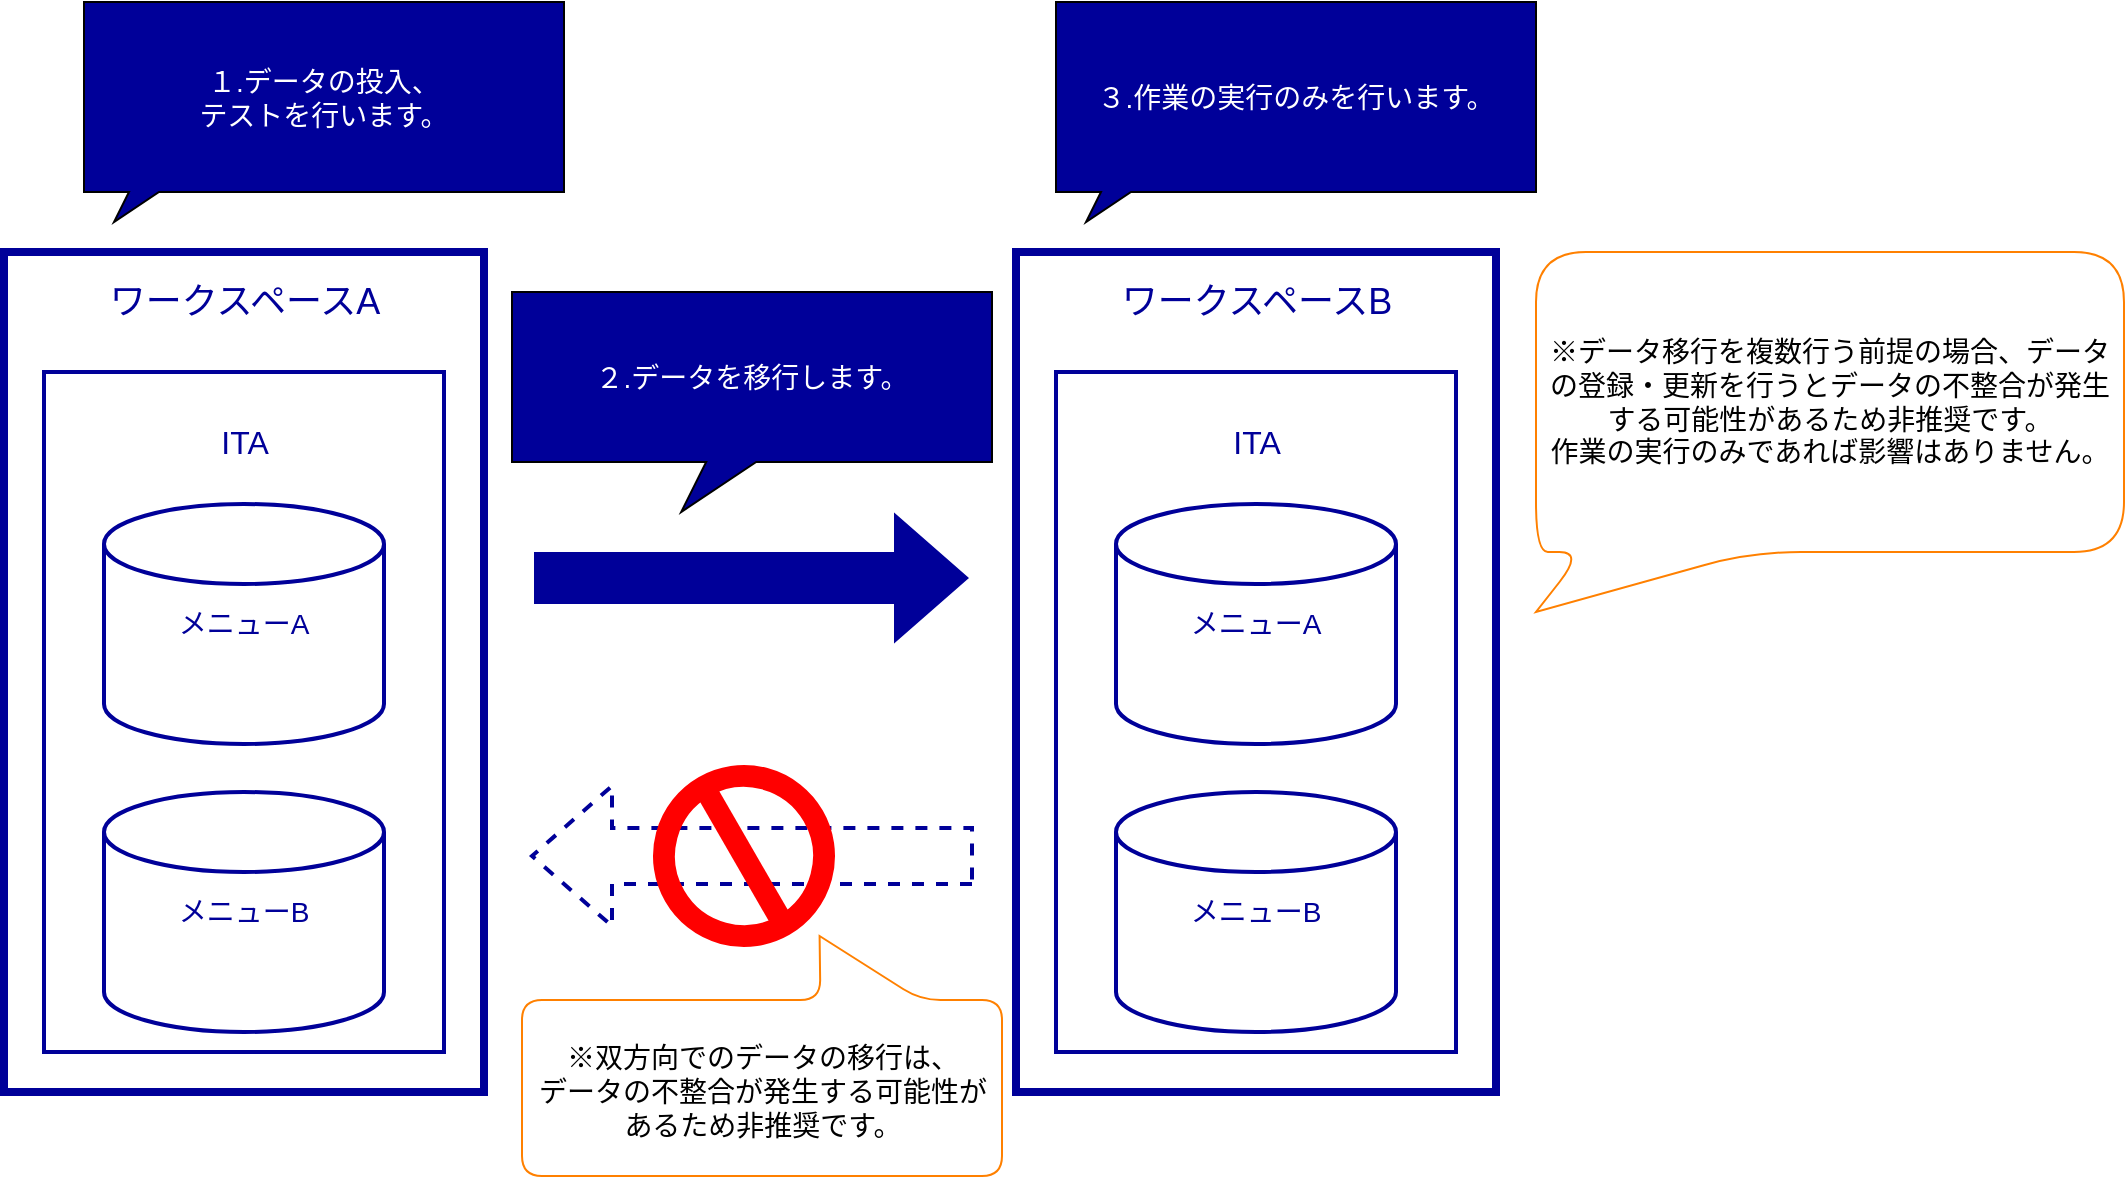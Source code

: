 <mxfile version="21.3.7" type="device">
  <diagram name="ページ1" id="nfEcKw9-6iYbInknxupI">
    <mxGraphModel dx="1050" dy="549" grid="1" gridSize="10" guides="1" tooltips="1" connect="1" arrows="1" fold="1" page="1" pageScale="1" pageWidth="827" pageHeight="1169" math="0" shadow="0">
      <root>
        <mxCell id="0" />
        <mxCell id="1" parent="0" />
        <mxCell id="pw9xZOHRmdE0OJi-8WqL-1" value="" style="rounded=0;whiteSpace=wrap;html=1;strokeWidth=4;strokeColor=#000099;fillColor=none;" parent="1" vertex="1">
          <mxGeometry x="40" y="150" width="240" height="420" as="geometry" />
        </mxCell>
        <mxCell id="pnCjOg8NUYqjeg9NoS2I-1" value="" style="rounded=0;whiteSpace=wrap;html=1;strokeWidth=2;strokeColor=#000099;fillColor=none;" parent="1" vertex="1">
          <mxGeometry x="60" y="210" width="200" height="340" as="geometry" />
        </mxCell>
        <mxCell id="pw9xZOHRmdE0OJi-8WqL-2" value="ワークスペースA" style="text;html=1;align=center;verticalAlign=middle;resizable=0;points=[];autosize=1;strokeColor=none;fillColor=none;fontSize=18;fontColor=#000099;" parent="1" vertex="1">
          <mxGeometry x="80" y="155" width="160" height="40" as="geometry" />
        </mxCell>
        <mxCell id="pw9xZOHRmdE0OJi-8WqL-3" value="メニューA" style="strokeWidth=2;html=1;shape=mxgraph.flowchart.database;whiteSpace=wrap;fillColor=none;strokeColor=#000099;fontColor=#000099;fontSize=14;" parent="1" vertex="1">
          <mxGeometry x="90" y="276" width="140" height="120" as="geometry" />
        </mxCell>
        <mxCell id="pw9xZOHRmdE0OJi-8WqL-4" value="ITA" style="text;html=1;align=center;verticalAlign=middle;resizable=0;points=[];autosize=1;strokeColor=none;fillColor=none;fontColor=#000099;fontSize=16;" parent="1" vertex="1">
          <mxGeometry x="135" y="230" width="50" height="30" as="geometry" />
        </mxCell>
        <mxCell id="pw9xZOHRmdE0OJi-8WqL-5" value="" style="verticalLabelPosition=bottom;verticalAlign=top;html=1;strokeWidth=2;shape=mxgraph.arrows2.arrow;dy=0.6;dx=40;notch=0;strokeColor=#FFFFFF;fillColor=#000099;" parent="1" vertex="1">
          <mxGeometry x="304" y="278" width="220" height="70" as="geometry" />
        </mxCell>
        <mxCell id="pnCjOg8NUYqjeg9NoS2I-2" value="メニューB" style="strokeWidth=2;html=1;shape=mxgraph.flowchart.database;whiteSpace=wrap;fillColor=none;strokeColor=#000099;fontColor=#000099;fontSize=14;" parent="1" vertex="1">
          <mxGeometry x="90" y="420" width="140" height="120" as="geometry" />
        </mxCell>
        <mxCell id="pnCjOg8NUYqjeg9NoS2I-3" value="１.データの投入、&lt;br&gt;テストを行います。" style="whiteSpace=wrap;html=1;shape=mxgraph.basic.rectCallout;dx=30;dy=15;boundedLbl=1;fillColor=#000099;fontColor=#FFFFFF;fontSize=14;" parent="1" vertex="1">
          <mxGeometry x="80" y="25" width="240" height="110" as="geometry" />
        </mxCell>
        <mxCell id="pnCjOg8NUYqjeg9NoS2I-5" value="" style="rounded=0;whiteSpace=wrap;html=1;strokeWidth=4;strokeColor=#000099;fillColor=none;" parent="1" vertex="1">
          <mxGeometry x="546" y="150" width="240" height="420" as="geometry" />
        </mxCell>
        <mxCell id="pnCjOg8NUYqjeg9NoS2I-6" value="" style="rounded=0;whiteSpace=wrap;html=1;strokeWidth=2;strokeColor=#000099;fillColor=none;" parent="1" vertex="1">
          <mxGeometry x="566" y="210" width="200" height="340" as="geometry" />
        </mxCell>
        <mxCell id="pnCjOg8NUYqjeg9NoS2I-7" value="ワークスペースB" style="text;html=1;align=center;verticalAlign=middle;resizable=0;points=[];autosize=1;strokeColor=none;fillColor=none;fontSize=18;fontColor=#000099;" parent="1" vertex="1">
          <mxGeometry x="586" y="155" width="160" height="40" as="geometry" />
        </mxCell>
        <mxCell id="pnCjOg8NUYqjeg9NoS2I-8" value="メニューA" style="strokeWidth=2;html=1;shape=mxgraph.flowchart.database;whiteSpace=wrap;fillColor=none;strokeColor=#000099;fontColor=#000099;fontSize=14;" parent="1" vertex="1">
          <mxGeometry x="596" y="276" width="140" height="120" as="geometry" />
        </mxCell>
        <mxCell id="pnCjOg8NUYqjeg9NoS2I-9" value="ITA" style="text;html=1;align=center;verticalAlign=middle;resizable=0;points=[];autosize=1;strokeColor=none;fillColor=none;fontColor=#000099;fontSize=16;" parent="1" vertex="1">
          <mxGeometry x="641" y="230" width="50" height="30" as="geometry" />
        </mxCell>
        <mxCell id="pnCjOg8NUYqjeg9NoS2I-10" value="メニューB" style="strokeWidth=2;html=1;shape=mxgraph.flowchart.database;whiteSpace=wrap;fillColor=none;strokeColor=#000099;fontColor=#000099;fontSize=14;" parent="1" vertex="1">
          <mxGeometry x="596" y="420" width="140" height="120" as="geometry" />
        </mxCell>
        <mxCell id="pnCjOg8NUYqjeg9NoS2I-11" value="２.データを移行します。" style="whiteSpace=wrap;html=1;shape=mxgraph.basic.rectCallout;dx=109.6;dy=25;boundedLbl=1;fillColor=#000099;fontColor=#FFFFFF;fontSize=14;" parent="1" vertex="1">
          <mxGeometry x="294" y="170" width="240" height="110" as="geometry" />
        </mxCell>
        <mxCell id="pnCjOg8NUYqjeg9NoS2I-12" value="３.作業の実行のみを行います。" style="whiteSpace=wrap;html=1;shape=mxgraph.basic.rectCallout;dx=30;dy=15;boundedLbl=1;fillColor=#000099;fontColor=#FFFFFF;fontSize=14;" parent="1" vertex="1">
          <mxGeometry x="566" y="25" width="240" height="110" as="geometry" />
        </mxCell>
        <mxCell id="pnCjOg8NUYqjeg9NoS2I-16" value="" style="shape=callout;whiteSpace=wrap;html=1;perimeter=calloutPerimeter;position2=0.38;base=50;rotation=-180;rounded=1;strokeColor=#FF8000;fillColor=default;size=32;position=0.17;" parent="1" vertex="1">
          <mxGeometry x="299" y="492" width="240" height="120" as="geometry" />
        </mxCell>
        <mxCell id="pnCjOg8NUYqjeg9NoS2I-17" value="※双方向でのデータの移行は、&lt;br style=&quot;font-size: 14px;&quot;&gt;データの不整合が発生する可能性が&lt;br style=&quot;font-size: 14px;&quot;&gt;あるため非推奨です。" style="text;html=1;align=center;verticalAlign=middle;resizable=0;points=[];autosize=1;strokeColor=none;fillColor=none;fontSize=14;" parent="1" vertex="1">
          <mxGeometry x="294" y="540" width="250" height="60" as="geometry" />
        </mxCell>
        <mxCell id="pnCjOg8NUYqjeg9NoS2I-19" value="" style="verticalLabelPosition=bottom;verticalAlign=top;html=1;strokeWidth=2;shape=mxgraph.arrows2.arrow;dy=0.6;dx=40;notch=0;strokeColor=#000099;fillColor=none;dashed=1;rotation=-180;" parent="1" vertex="1">
          <mxGeometry x="304" y="417" width="220" height="70" as="geometry" />
        </mxCell>
        <mxCell id="pnCjOg8NUYqjeg9NoS2I-20" value="" style="shape=lineEllipse;perimeter=ellipsePerimeter;whiteSpace=wrap;html=1;backgroundOutline=1;fillColor=none;strokeWidth=11;strokeColor=#FF0000;rotation=60;" parent="1" vertex="1">
          <mxGeometry x="370" y="412" width="80" height="80" as="geometry" />
        </mxCell>
        <mxCell id="pnCjOg8NUYqjeg9NoS2I-21" value="※データ移行を複数行う前提の場合、データの登録・更新を行うとデータの不整合が発生する可能性があるため非推奨です。&lt;br&gt;作業の実行のみであれば影響はありません。" style="shape=callout;whiteSpace=wrap;html=1;perimeter=calloutPerimeter;position2=0;base=84;rotation=0;rounded=1;strokeColor=#FF8000;fontSize=14;size=30;position=0.08;arcSize=50;fillColor=default;" parent="1" vertex="1">
          <mxGeometry x="806" y="150" width="294" height="180" as="geometry" />
        </mxCell>
      </root>
    </mxGraphModel>
  </diagram>
</mxfile>
